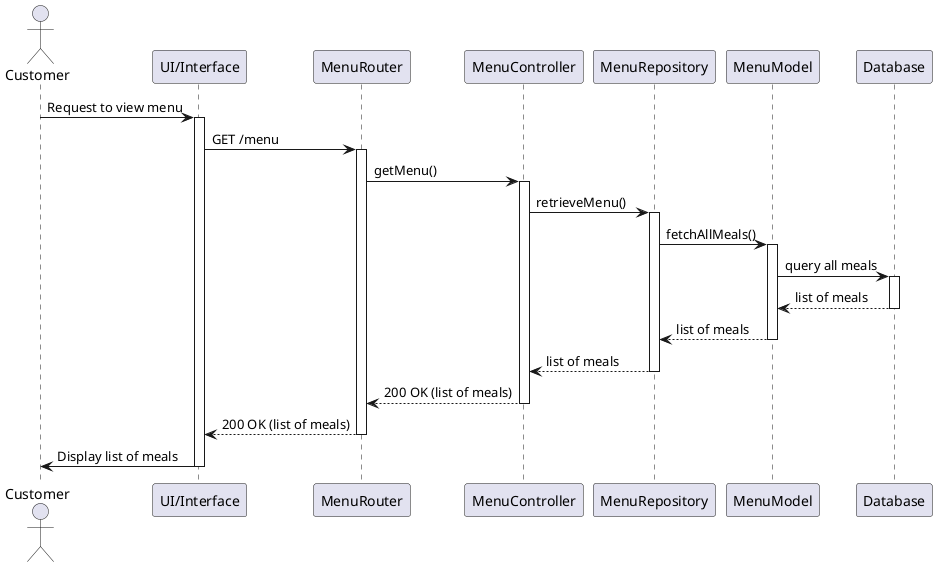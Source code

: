 @startuml
actor Customer
participant "UI/Interface" as UI
participant "MenuRouter" as Router
participant "MenuController" as Controller
participant "MenuRepository" as Repository
participant "MenuModel" as MenuModel
participant "Database" as DB

Customer -> UI: Request to view menu
activate UI
UI -> Router: GET /menu
activate Router
Router -> Controller: getMenu()
activate Controller
Controller -> Repository: retrieveMenu()
activate Repository

Repository -> MenuModel: fetchAllMeals()
activate MenuModel
MenuModel -> DB: query all meals
activate DB
DB --> MenuModel: list of meals
deactivate DB
MenuModel --> Repository: list of meals
deactivate MenuModel
Repository --> Controller: list of meals
deactivate Repository

Controller --> Router: 200 OK (list of meals)
deactivate Controller
Router --> UI: 200 OK (list of meals)
deactivate Router
UI -> Customer: Display list of meals
deactivate UI
@enduml
